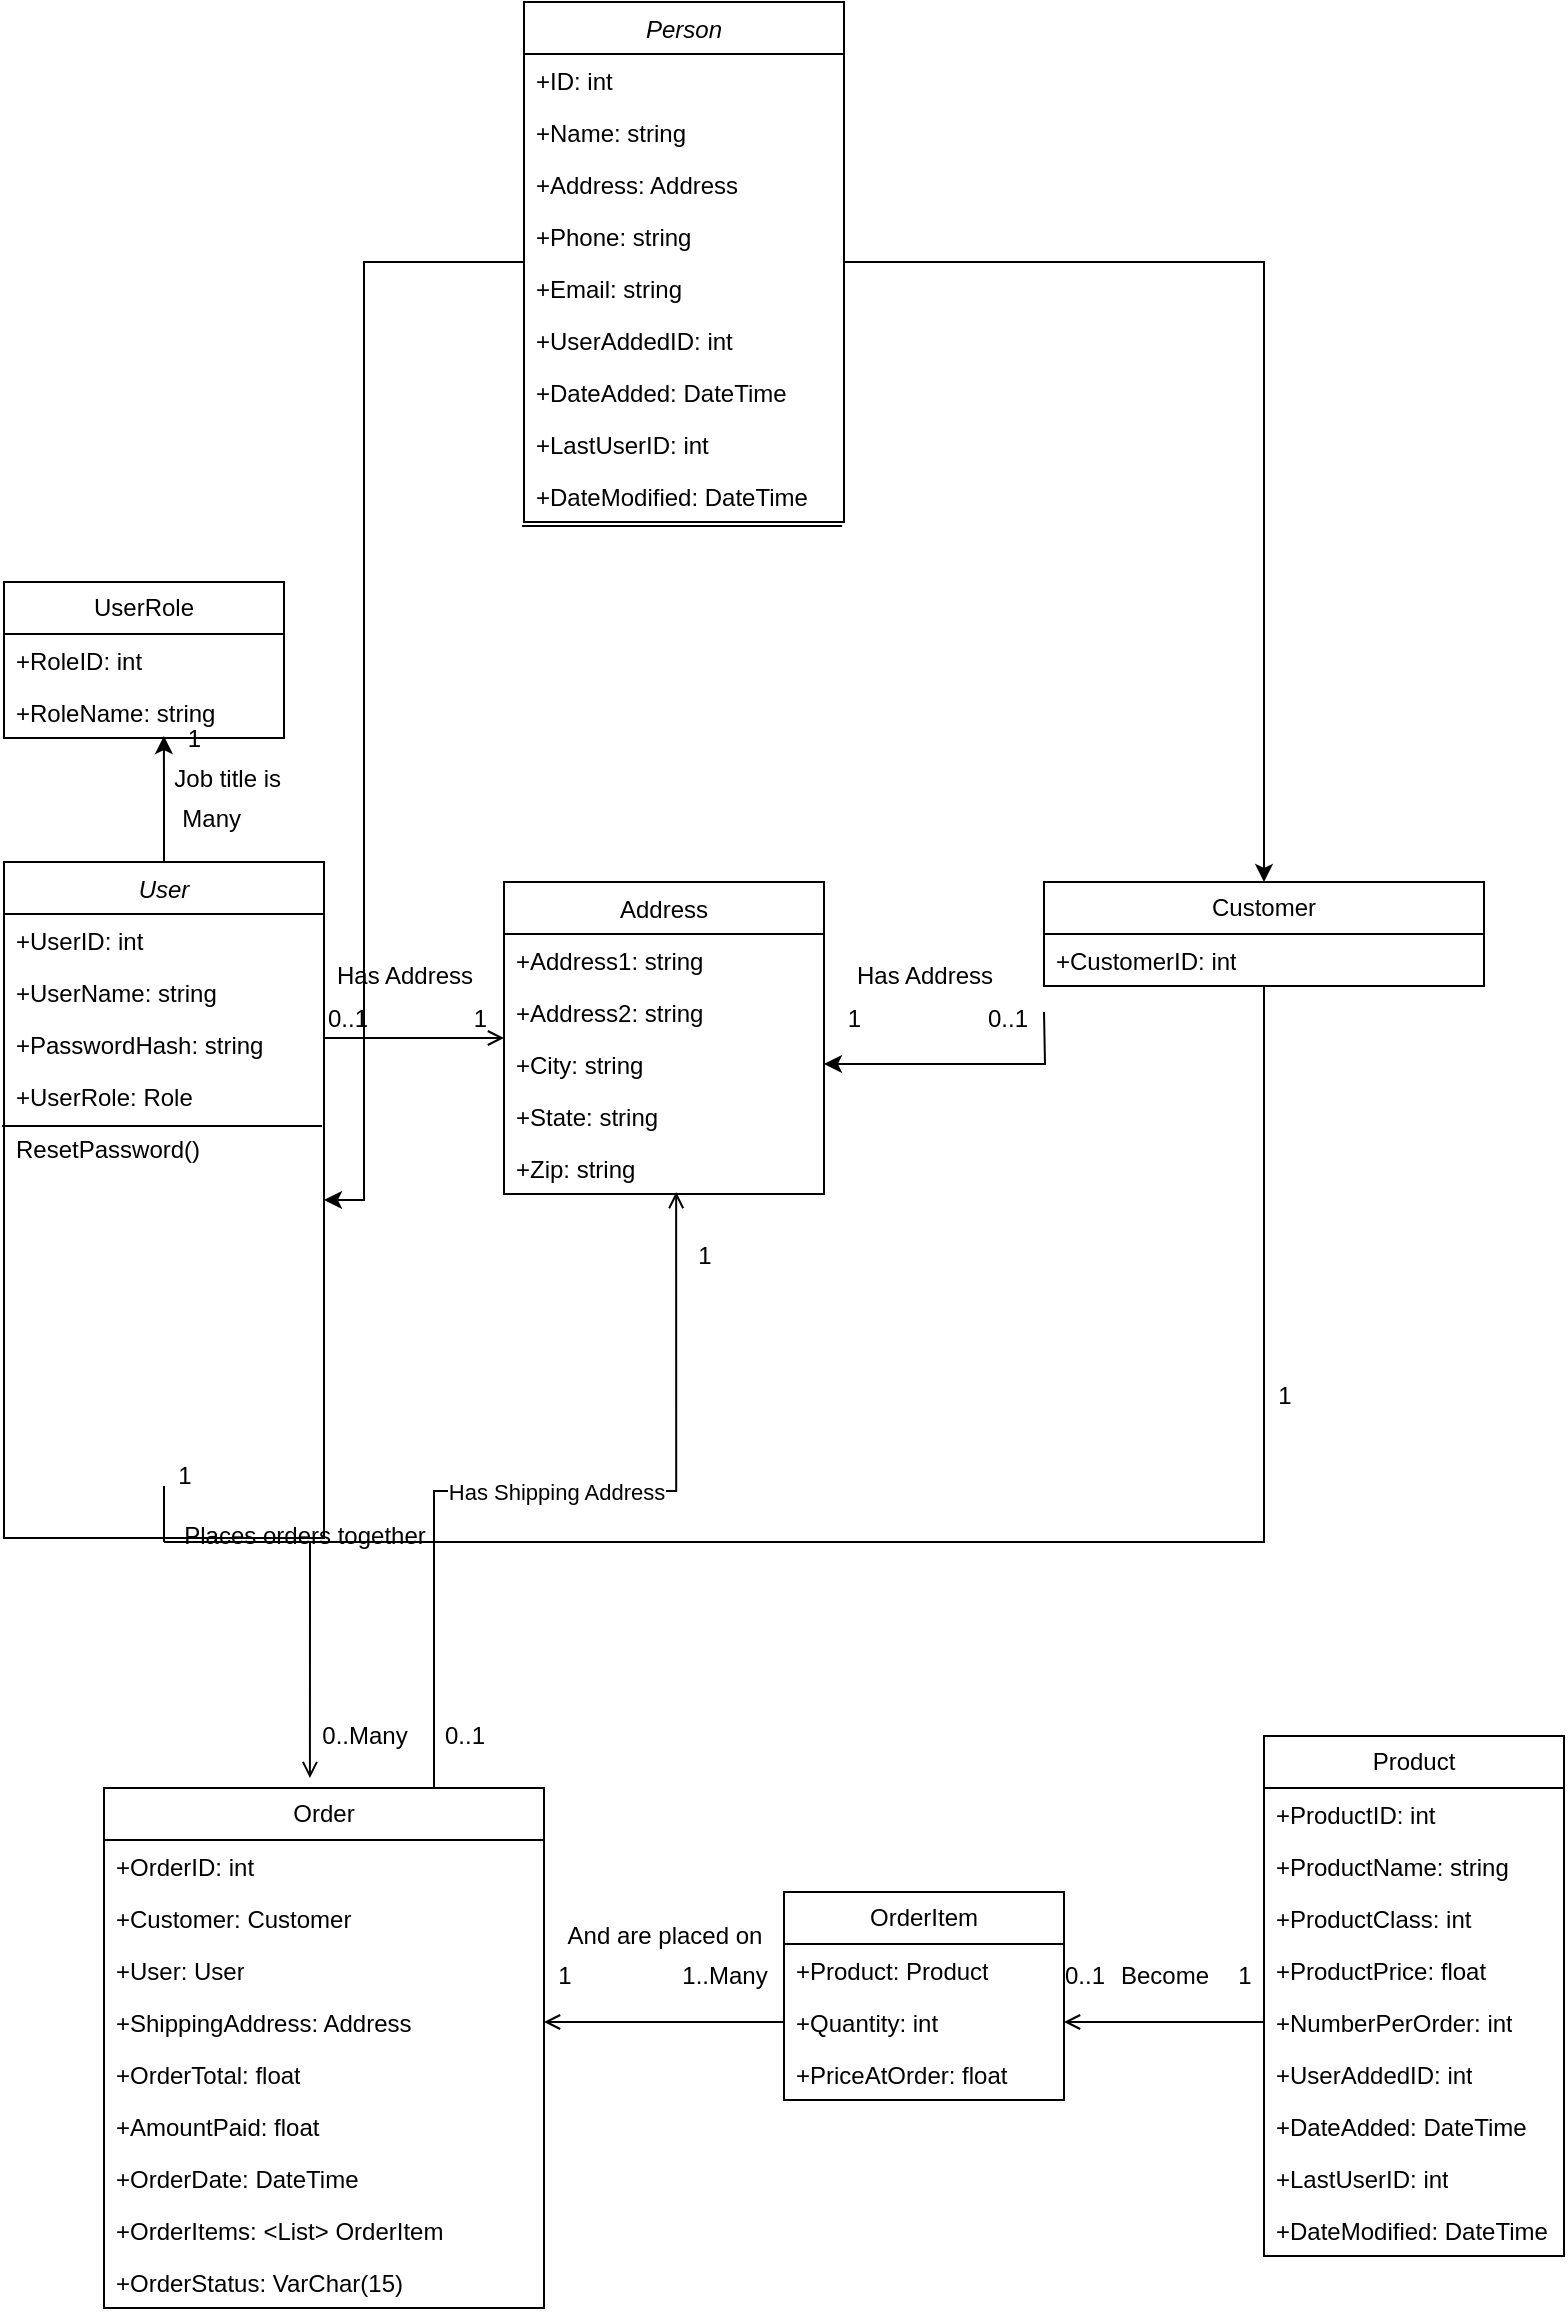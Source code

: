 <mxfile version="26.3.0">
  <diagram id="C5RBs43oDa-KdzZeNtuy" name="Page-1">
    <mxGraphModel dx="779" dy="1753" grid="1" gridSize="10" guides="1" tooltips="1" connect="1" arrows="1" fold="1" page="1" pageScale="1" pageWidth="827" pageHeight="1169" math="0" shadow="0">
      <root>
        <mxCell id="WIyWlLk6GJQsqaUBKTNV-0" />
        <mxCell id="WIyWlLk6GJQsqaUBKTNV-1" parent="WIyWlLk6GJQsqaUBKTNV-0" />
        <mxCell id="zkfFHV4jXpPFQw0GAbJ--0" value="User" style="swimlane;fontStyle=2;align=center;verticalAlign=top;childLayout=stackLayout;horizontal=1;startSize=26;horizontalStack=0;resizeParent=1;resizeLast=0;collapsible=1;marginBottom=0;rounded=0;shadow=0;strokeWidth=1;" parent="WIyWlLk6GJQsqaUBKTNV-1" vertex="1">
          <mxGeometry x="40" y="110" width="160" height="338" as="geometry">
            <mxRectangle x="230" y="140" width="160" height="26" as="alternateBounds" />
          </mxGeometry>
        </mxCell>
        <mxCell id="zkfFHV4jXpPFQw0GAbJ--1" value="+UserID: int" style="text;align=left;verticalAlign=top;spacingLeft=4;spacingRight=4;overflow=hidden;rotatable=0;points=[[0,0.5],[1,0.5]];portConstraint=eastwest;" parent="zkfFHV4jXpPFQw0GAbJ--0" vertex="1">
          <mxGeometry y="26" width="160" height="26" as="geometry" />
        </mxCell>
        <mxCell id="zkfFHV4jXpPFQw0GAbJ--2" value="+UserName: string" style="text;align=left;verticalAlign=top;spacingLeft=4;spacingRight=4;overflow=hidden;rotatable=0;points=[[0,0.5],[1,0.5]];portConstraint=eastwest;rounded=0;shadow=0;html=0;" parent="zkfFHV4jXpPFQw0GAbJ--0" vertex="1">
          <mxGeometry y="52" width="160" height="26" as="geometry" />
        </mxCell>
        <mxCell id="TjtjnftzlyrByDbNYmUO-1" value="+PasswordHash: string" style="text;align=left;verticalAlign=top;spacingLeft=4;spacingRight=4;overflow=hidden;rotatable=0;points=[[0,0.5],[1,0.5]];portConstraint=eastwest;rounded=0;shadow=0;html=0;" vertex="1" parent="zkfFHV4jXpPFQw0GAbJ--0">
          <mxGeometry y="78" width="160" height="26" as="geometry" />
        </mxCell>
        <mxCell id="zkfFHV4jXpPFQw0GAbJ--3" value="+UserRole: Role" style="text;align=left;verticalAlign=top;spacingLeft=4;spacingRight=4;overflow=hidden;rotatable=0;points=[[0,0.5],[1,0.5]];portConstraint=eastwest;rounded=0;shadow=0;html=0;" parent="zkfFHV4jXpPFQw0GAbJ--0" vertex="1">
          <mxGeometry y="104" width="160" height="26" as="geometry" />
        </mxCell>
        <mxCell id="TjtjnftzlyrByDbNYmUO-88" value="ResetPassword()" style="text;align=left;verticalAlign=top;spacingLeft=4;spacingRight=4;overflow=hidden;rotatable=0;points=[[0,0.5],[1,0.5]];portConstraint=eastwest;rounded=0;shadow=0;html=0;" vertex="1" parent="zkfFHV4jXpPFQw0GAbJ--0">
          <mxGeometry y="130" width="160" height="26" as="geometry" />
        </mxCell>
        <mxCell id="TjtjnftzlyrByDbNYmUO-90" value="" style="endArrow=none;html=1;rounded=0;entryX=0.994;entryY=0.077;entryDx=0;entryDy=0;entryPerimeter=0;exitX=-0.006;exitY=0.077;exitDx=0;exitDy=0;exitPerimeter=0;" edge="1" parent="zkfFHV4jXpPFQw0GAbJ--0" source="TjtjnftzlyrByDbNYmUO-88" target="TjtjnftzlyrByDbNYmUO-88">
          <mxGeometry width="50" height="50" relative="1" as="geometry">
            <mxPoint x="20" y="160" as="sourcePoint" />
            <mxPoint x="70" y="110" as="targetPoint" />
          </mxGeometry>
        </mxCell>
        <mxCell id="zkfFHV4jXpPFQw0GAbJ--17" value="Address" style="swimlane;fontStyle=0;align=center;verticalAlign=top;childLayout=stackLayout;horizontal=1;startSize=26;horizontalStack=0;resizeParent=1;resizeLast=0;collapsible=1;marginBottom=0;rounded=0;shadow=0;strokeWidth=1;" parent="WIyWlLk6GJQsqaUBKTNV-1" vertex="1">
          <mxGeometry x="290" y="120" width="160" height="156" as="geometry">
            <mxRectangle x="550" y="140" width="160" height="26" as="alternateBounds" />
          </mxGeometry>
        </mxCell>
        <mxCell id="zkfFHV4jXpPFQw0GAbJ--19" value="+Address1: string" style="text;align=left;verticalAlign=top;spacingLeft=4;spacingRight=4;overflow=hidden;rotatable=0;points=[[0,0.5],[1,0.5]];portConstraint=eastwest;rounded=0;shadow=0;html=0;" parent="zkfFHV4jXpPFQw0GAbJ--17" vertex="1">
          <mxGeometry y="26" width="160" height="26" as="geometry" />
        </mxCell>
        <mxCell id="TjtjnftzlyrByDbNYmUO-8" value="+Address2: string" style="text;align=left;verticalAlign=top;spacingLeft=4;spacingRight=4;overflow=hidden;rotatable=0;points=[[0,0.5],[1,0.5]];portConstraint=eastwest;rounded=0;shadow=0;html=0;" vertex="1" parent="zkfFHV4jXpPFQw0GAbJ--17">
          <mxGeometry y="52" width="160" height="26" as="geometry" />
        </mxCell>
        <mxCell id="zkfFHV4jXpPFQw0GAbJ--20" value="+City: string" style="text;align=left;verticalAlign=top;spacingLeft=4;spacingRight=4;overflow=hidden;rotatable=0;points=[[0,0.5],[1,0.5]];portConstraint=eastwest;rounded=0;shadow=0;html=0;" parent="zkfFHV4jXpPFQw0GAbJ--17" vertex="1">
          <mxGeometry y="78" width="160" height="26" as="geometry" />
        </mxCell>
        <mxCell id="zkfFHV4jXpPFQw0GAbJ--21" value="+State: string" style="text;align=left;verticalAlign=top;spacingLeft=4;spacingRight=4;overflow=hidden;rotatable=0;points=[[0,0.5],[1,0.5]];portConstraint=eastwest;rounded=0;shadow=0;html=0;" parent="zkfFHV4jXpPFQw0GAbJ--17" vertex="1">
          <mxGeometry y="104" width="160" height="26" as="geometry" />
        </mxCell>
        <mxCell id="zkfFHV4jXpPFQw0GAbJ--22" value="+Zip: string" style="text;align=left;verticalAlign=top;spacingLeft=4;spacingRight=4;overflow=hidden;rotatable=0;points=[[0,0.5],[1,0.5]];portConstraint=eastwest;rounded=0;shadow=0;html=0;" parent="zkfFHV4jXpPFQw0GAbJ--17" vertex="1">
          <mxGeometry y="130" width="160" height="26" as="geometry" />
        </mxCell>
        <mxCell id="zkfFHV4jXpPFQw0GAbJ--26" value="" style="endArrow=open;shadow=0;strokeWidth=1;rounded=0;curved=0;endFill=1;edgeStyle=elbowEdgeStyle;elbow=vertical;" parent="WIyWlLk6GJQsqaUBKTNV-1" source="zkfFHV4jXpPFQw0GAbJ--0" target="zkfFHV4jXpPFQw0GAbJ--17" edge="1">
          <mxGeometry x="0.5" y="41" relative="1" as="geometry">
            <mxPoint x="380" y="192" as="sourcePoint" />
            <mxPoint x="540" y="192" as="targetPoint" />
            <mxPoint x="-40" y="32" as="offset" />
          </mxGeometry>
        </mxCell>
        <mxCell id="zkfFHV4jXpPFQw0GAbJ--27" value="0..1" style="resizable=0;align=left;verticalAlign=bottom;labelBackgroundColor=none;fontSize=12;" parent="zkfFHV4jXpPFQw0GAbJ--26" connectable="0" vertex="1">
          <mxGeometry x="-1" relative="1" as="geometry">
            <mxPoint y="-1" as="offset" />
          </mxGeometry>
        </mxCell>
        <mxCell id="zkfFHV4jXpPFQw0GAbJ--28" value="1" style="resizable=0;align=right;verticalAlign=bottom;labelBackgroundColor=none;fontSize=12;" parent="zkfFHV4jXpPFQw0GAbJ--26" connectable="0" vertex="1">
          <mxGeometry x="1" relative="1" as="geometry">
            <mxPoint x="-7" y="-1" as="offset" />
          </mxGeometry>
        </mxCell>
        <mxCell id="zkfFHV4jXpPFQw0GAbJ--29" value="Has Address" style="text;html=1;resizable=0;points=[];;align=center;verticalAlign=middle;labelBackgroundColor=none;rounded=0;shadow=0;strokeWidth=1;fontSize=12;" parent="zkfFHV4jXpPFQw0GAbJ--26" vertex="1" connectable="0">
          <mxGeometry x="0.5" y="49" relative="1" as="geometry">
            <mxPoint x="-28" y="18" as="offset" />
          </mxGeometry>
        </mxCell>
        <mxCell id="TjtjnftzlyrByDbNYmUO-20" value="Has Address" style="text;html=1;resizable=0;points=[];;align=center;verticalAlign=middle;labelBackgroundColor=none;rounded=0;shadow=0;strokeWidth=1;fontSize=12;" vertex="1" connectable="0" parent="zkfFHV4jXpPFQw0GAbJ--26">
          <mxGeometry x="0.5" y="49" relative="1" as="geometry">
            <mxPoint x="232" y="18" as="offset" />
          </mxGeometry>
        </mxCell>
        <mxCell id="TjtjnftzlyrByDbNYmUO-21" value="0..1" style="resizable=0;align=left;verticalAlign=bottom;labelBackgroundColor=none;fontSize=12;" connectable="0" vertex="1" parent="zkfFHV4jXpPFQw0GAbJ--26">
          <mxGeometry x="-1" relative="1" as="geometry">
            <mxPoint x="330" y="-1" as="offset" />
          </mxGeometry>
        </mxCell>
        <mxCell id="TjtjnftzlyrByDbNYmUO-23" value="1" style="resizable=0;align=right;verticalAlign=bottom;labelBackgroundColor=none;fontSize=12;" connectable="0" vertex="1" parent="zkfFHV4jXpPFQw0GAbJ--26">
          <mxGeometry x="1" relative="1" as="geometry">
            <mxPoint x="180" y="-1" as="offset" />
          </mxGeometry>
        </mxCell>
        <mxCell id="TjtjnftzlyrByDbNYmUO-29" value="1" style="resizable=0;align=right;verticalAlign=bottom;labelBackgroundColor=none;fontSize=12;" connectable="0" vertex="1" parent="zkfFHV4jXpPFQw0GAbJ--26">
          <mxGeometry x="1" relative="1" as="geometry">
            <mxPoint x="-150" y="-141" as="offset" />
          </mxGeometry>
        </mxCell>
        <mxCell id="TjtjnftzlyrByDbNYmUO-30" value="Many" style="resizable=0;align=right;verticalAlign=bottom;labelBackgroundColor=none;fontSize=12;" connectable="0" vertex="1" parent="zkfFHV4jXpPFQw0GAbJ--26">
          <mxGeometry x="1" relative="1" as="geometry">
            <mxPoint x="-130" y="-101" as="offset" />
          </mxGeometry>
        </mxCell>
        <mxCell id="TjtjnftzlyrByDbNYmUO-31" value="Job title is" style="resizable=0;align=right;verticalAlign=bottom;labelBackgroundColor=none;fontSize=12;" connectable="0" vertex="1" parent="zkfFHV4jXpPFQw0GAbJ--26">
          <mxGeometry x="1" relative="1" as="geometry">
            <mxPoint x="-110" y="-121" as="offset" />
          </mxGeometry>
        </mxCell>
        <mxCell id="TjtjnftzlyrByDbNYmUO-59" value="1" style="text;html=1;resizable=0;points=[];;align=center;verticalAlign=middle;labelBackgroundColor=none;rounded=0;shadow=0;strokeWidth=1;fontSize=12;" vertex="1" connectable="0" parent="zkfFHV4jXpPFQw0GAbJ--26">
          <mxGeometry x="0.5" y="49" relative="1" as="geometry">
            <mxPoint x="52" y="518" as="offset" />
          </mxGeometry>
        </mxCell>
        <mxCell id="TjtjnftzlyrByDbNYmUO-60" value="0..1" style="text;html=1;resizable=0;points=[];;align=center;verticalAlign=middle;labelBackgroundColor=none;rounded=0;shadow=0;strokeWidth=1;fontSize=12;" vertex="1" connectable="0" parent="zkfFHV4jXpPFQw0GAbJ--26">
          <mxGeometry x="0.5" y="49" relative="1" as="geometry">
            <mxPoint x="312" y="518" as="offset" />
          </mxGeometry>
        </mxCell>
        <mxCell id="TjtjnftzlyrByDbNYmUO-65" value="Places orders together" style="text;html=1;resizable=0;points=[];;align=center;verticalAlign=middle;labelBackgroundColor=none;rounded=0;shadow=0;strokeWidth=1;fontSize=12;" vertex="1" connectable="0" parent="zkfFHV4jXpPFQw0GAbJ--26">
          <mxGeometry x="0.5" y="49" relative="1" as="geometry">
            <mxPoint x="-78" y="298" as="offset" />
          </mxGeometry>
        </mxCell>
        <mxCell id="TjtjnftzlyrByDbNYmUO-66" value="1" style="text;html=1;resizable=0;points=[];;align=center;verticalAlign=middle;labelBackgroundColor=none;rounded=0;shadow=0;strokeWidth=1;fontSize=12;" vertex="1" connectable="0" parent="zkfFHV4jXpPFQw0GAbJ--26">
          <mxGeometry x="0.5" y="49" relative="1" as="geometry">
            <mxPoint x="-138" y="268" as="offset" />
          </mxGeometry>
        </mxCell>
        <mxCell id="TjtjnftzlyrByDbNYmUO-67" value="1" style="text;html=1;resizable=0;points=[];;align=center;verticalAlign=middle;labelBackgroundColor=none;rounded=0;shadow=0;strokeWidth=1;fontSize=12;" vertex="1" connectable="0" parent="zkfFHV4jXpPFQw0GAbJ--26">
          <mxGeometry x="0.5" y="49" relative="1" as="geometry">
            <mxPoint x="412" y="228" as="offset" />
          </mxGeometry>
        </mxCell>
        <mxCell id="TjtjnftzlyrByDbNYmUO-68" value="0..Many" style="text;html=1;resizable=0;points=[];;align=center;verticalAlign=middle;labelBackgroundColor=none;rounded=0;shadow=0;strokeWidth=1;fontSize=12;" vertex="1" connectable="0" parent="zkfFHV4jXpPFQw0GAbJ--26">
          <mxGeometry x="0.5" y="49" relative="1" as="geometry">
            <mxPoint x="-48" y="398" as="offset" />
          </mxGeometry>
        </mxCell>
        <mxCell id="TjtjnftzlyrByDbNYmUO-74" value="1..Many" style="text;html=1;resizable=0;points=[];;align=center;verticalAlign=middle;labelBackgroundColor=none;rounded=0;shadow=0;strokeWidth=1;fontSize=12;" vertex="1" connectable="0" parent="zkfFHV4jXpPFQw0GAbJ--26">
          <mxGeometry x="0.5" y="49" relative="1" as="geometry">
            <mxPoint x="132" y="518" as="offset" />
          </mxGeometry>
        </mxCell>
        <mxCell id="TjtjnftzlyrByDbNYmUO-75" value="And are placed on" style="text;html=1;resizable=0;points=[];;align=center;verticalAlign=middle;labelBackgroundColor=none;rounded=0;shadow=0;strokeWidth=1;fontSize=12;" vertex="1" connectable="0" parent="zkfFHV4jXpPFQw0GAbJ--26">
          <mxGeometry x="0.5" y="49" relative="1" as="geometry">
            <mxPoint x="102" y="498" as="offset" />
          </mxGeometry>
        </mxCell>
        <mxCell id="TjtjnftzlyrByDbNYmUO-76" value="Become" style="text;html=1;resizable=0;points=[];;align=center;verticalAlign=middle;labelBackgroundColor=none;rounded=0;shadow=0;strokeWidth=1;fontSize=12;" vertex="1" connectable="0" parent="zkfFHV4jXpPFQw0GAbJ--26">
          <mxGeometry x="0.5" y="49" relative="1" as="geometry">
            <mxPoint x="352" y="518" as="offset" />
          </mxGeometry>
        </mxCell>
        <mxCell id="TjtjnftzlyrByDbNYmUO-77" value="1" style="text;html=1;resizable=0;points=[];;align=center;verticalAlign=middle;labelBackgroundColor=none;rounded=0;shadow=0;strokeWidth=1;fontSize=12;" vertex="1" connectable="0" parent="zkfFHV4jXpPFQw0GAbJ--26">
          <mxGeometry x="0.5" y="49" relative="1" as="geometry">
            <mxPoint x="392" y="518" as="offset" />
          </mxGeometry>
        </mxCell>
        <mxCell id="TjtjnftzlyrByDbNYmUO-85" value="1" style="text;html=1;resizable=0;points=[];;align=center;verticalAlign=middle;labelBackgroundColor=none;rounded=0;shadow=0;strokeWidth=1;fontSize=12;" vertex="1" connectable="0" parent="zkfFHV4jXpPFQw0GAbJ--26">
          <mxGeometry x="0.5" y="49" relative="1" as="geometry">
            <mxPoint x="122" y="158" as="offset" />
          </mxGeometry>
        </mxCell>
        <mxCell id="TjtjnftzlyrByDbNYmUO-86" value="0..1" style="text;html=1;resizable=0;points=[];;align=center;verticalAlign=middle;labelBackgroundColor=none;rounded=0;shadow=0;strokeWidth=1;fontSize=12;" vertex="1" connectable="0" parent="zkfFHV4jXpPFQw0GAbJ--26">
          <mxGeometry x="0.5" y="49" relative="1" as="geometry">
            <mxPoint x="2" y="398" as="offset" />
          </mxGeometry>
        </mxCell>
        <mxCell id="TjtjnftzlyrByDbNYmUO-9" value="Customer" style="swimlane;fontStyle=0;childLayout=stackLayout;horizontal=1;startSize=26;fillColor=none;horizontalStack=0;resizeParent=1;resizeParentMax=0;resizeLast=0;collapsible=1;marginBottom=0;whiteSpace=wrap;html=1;" vertex="1" parent="WIyWlLk6GJQsqaUBKTNV-1">
          <mxGeometry x="560" y="120" width="220" height="52" as="geometry" />
        </mxCell>
        <mxCell id="TjtjnftzlyrByDbNYmUO-10" value="+CustomerID: int" style="text;strokeColor=none;fillColor=none;align=left;verticalAlign=top;spacingLeft=4;spacingRight=4;overflow=hidden;rotatable=0;points=[[0,0.5],[1,0.5]];portConstraint=eastwest;whiteSpace=wrap;html=1;" vertex="1" parent="TjtjnftzlyrByDbNYmUO-9">
          <mxGeometry y="26" width="220" height="26" as="geometry" />
        </mxCell>
        <mxCell id="TjtjnftzlyrByDbNYmUO-24" value="UserRole" style="swimlane;fontStyle=0;childLayout=stackLayout;horizontal=1;startSize=26;fillColor=none;horizontalStack=0;resizeParent=1;resizeParentMax=0;resizeLast=0;collapsible=1;marginBottom=0;whiteSpace=wrap;html=1;" vertex="1" parent="WIyWlLk6GJQsqaUBKTNV-1">
          <mxGeometry x="40" y="-30" width="140" height="78" as="geometry" />
        </mxCell>
        <mxCell id="TjtjnftzlyrByDbNYmUO-25" value="+RoleID: int" style="text;strokeColor=none;fillColor=none;align=left;verticalAlign=top;spacingLeft=4;spacingRight=4;overflow=hidden;rotatable=0;points=[[0,0.5],[1,0.5]];portConstraint=eastwest;whiteSpace=wrap;html=1;" vertex="1" parent="TjtjnftzlyrByDbNYmUO-24">
          <mxGeometry y="26" width="140" height="26" as="geometry" />
        </mxCell>
        <mxCell id="TjtjnftzlyrByDbNYmUO-26" value="+RoleName: string" style="text;strokeColor=none;fillColor=none;align=left;verticalAlign=top;spacingLeft=4;spacingRight=4;overflow=hidden;rotatable=0;points=[[0,0.5],[1,0.5]];portConstraint=eastwest;whiteSpace=wrap;html=1;" vertex="1" parent="TjtjnftzlyrByDbNYmUO-24">
          <mxGeometry y="52" width="140" height="26" as="geometry" />
        </mxCell>
        <mxCell id="TjtjnftzlyrByDbNYmUO-33" style="edgeStyle=orthogonalEdgeStyle;rounded=0;orthogonalLoop=1;jettySize=auto;html=1;entryX=0.571;entryY=0.962;entryDx=0;entryDy=0;entryPerimeter=0;" edge="1" parent="WIyWlLk6GJQsqaUBKTNV-1" source="zkfFHV4jXpPFQw0GAbJ--0" target="TjtjnftzlyrByDbNYmUO-26">
          <mxGeometry relative="1" as="geometry" />
        </mxCell>
        <mxCell id="TjtjnftzlyrByDbNYmUO-34" value="Product" style="swimlane;fontStyle=0;childLayout=stackLayout;horizontal=1;startSize=26;fillColor=none;horizontalStack=0;resizeParent=1;resizeParentMax=0;resizeLast=0;collapsible=1;marginBottom=0;whiteSpace=wrap;html=1;" vertex="1" parent="WIyWlLk6GJQsqaUBKTNV-1">
          <mxGeometry x="670" y="547" width="150" height="260" as="geometry" />
        </mxCell>
        <mxCell id="TjtjnftzlyrByDbNYmUO-35" value="+ProductID: int" style="text;strokeColor=none;fillColor=none;align=left;verticalAlign=top;spacingLeft=4;spacingRight=4;overflow=hidden;rotatable=0;points=[[0,0.5],[1,0.5]];portConstraint=eastwest;whiteSpace=wrap;html=1;" vertex="1" parent="TjtjnftzlyrByDbNYmUO-34">
          <mxGeometry y="26" width="150" height="26" as="geometry" />
        </mxCell>
        <mxCell id="TjtjnftzlyrByDbNYmUO-36" value="+ProductName: string" style="text;strokeColor=none;fillColor=none;align=left;verticalAlign=top;spacingLeft=4;spacingRight=4;overflow=hidden;rotatable=0;points=[[0,0.5],[1,0.5]];portConstraint=eastwest;whiteSpace=wrap;html=1;" vertex="1" parent="TjtjnftzlyrByDbNYmUO-34">
          <mxGeometry y="52" width="150" height="26" as="geometry" />
        </mxCell>
        <mxCell id="TjtjnftzlyrByDbNYmUO-37" value="+ProductClass: int" style="text;strokeColor=none;fillColor=none;align=left;verticalAlign=top;spacingLeft=4;spacingRight=4;overflow=hidden;rotatable=0;points=[[0,0.5],[1,0.5]];portConstraint=eastwest;whiteSpace=wrap;html=1;" vertex="1" parent="TjtjnftzlyrByDbNYmUO-34">
          <mxGeometry y="78" width="150" height="26" as="geometry" />
        </mxCell>
        <mxCell id="TjtjnftzlyrByDbNYmUO-38" value="+ProductPrice: float" style="text;strokeColor=none;fillColor=none;align=left;verticalAlign=top;spacingLeft=4;spacingRight=4;overflow=hidden;rotatable=0;points=[[0,0.5],[1,0.5]];portConstraint=eastwest;whiteSpace=wrap;html=1;" vertex="1" parent="TjtjnftzlyrByDbNYmUO-34">
          <mxGeometry y="104" width="150" height="26" as="geometry" />
        </mxCell>
        <mxCell id="TjtjnftzlyrByDbNYmUO-39" value="+NumberPerOrder: int" style="text;strokeColor=none;fillColor=none;align=left;verticalAlign=top;spacingLeft=4;spacingRight=4;overflow=hidden;rotatable=0;points=[[0,0.5],[1,0.5]];portConstraint=eastwest;whiteSpace=wrap;html=1;" vertex="1" parent="TjtjnftzlyrByDbNYmUO-34">
          <mxGeometry y="130" width="150" height="26" as="geometry" />
        </mxCell>
        <mxCell id="TjtjnftzlyrByDbNYmUO-40" value="+UserAddedID: int" style="text;strokeColor=none;fillColor=none;align=left;verticalAlign=top;spacingLeft=4;spacingRight=4;overflow=hidden;rotatable=0;points=[[0,0.5],[1,0.5]];portConstraint=eastwest;whiteSpace=wrap;html=1;" vertex="1" parent="TjtjnftzlyrByDbNYmUO-34">
          <mxGeometry y="156" width="150" height="26" as="geometry" />
        </mxCell>
        <mxCell id="TjtjnftzlyrByDbNYmUO-41" value="+DateAdded: DateTime" style="text;strokeColor=none;fillColor=none;align=left;verticalAlign=top;spacingLeft=4;spacingRight=4;overflow=hidden;rotatable=0;points=[[0,0.5],[1,0.5]];portConstraint=eastwest;whiteSpace=wrap;html=1;" vertex="1" parent="TjtjnftzlyrByDbNYmUO-34">
          <mxGeometry y="182" width="150" height="26" as="geometry" />
        </mxCell>
        <mxCell id="TjtjnftzlyrByDbNYmUO-42" value="+LastUserID: int" style="text;strokeColor=none;fillColor=none;align=left;verticalAlign=top;spacingLeft=4;spacingRight=4;overflow=hidden;rotatable=0;points=[[0,0.5],[1,0.5]];portConstraint=eastwest;whiteSpace=wrap;html=1;" vertex="1" parent="TjtjnftzlyrByDbNYmUO-34">
          <mxGeometry y="208" width="150" height="26" as="geometry" />
        </mxCell>
        <mxCell id="TjtjnftzlyrByDbNYmUO-43" value="+DateModified: DateTime" style="text;strokeColor=none;fillColor=none;align=left;verticalAlign=top;spacingLeft=4;spacingRight=4;overflow=hidden;rotatable=0;points=[[0,0.5],[1,0.5]];portConstraint=eastwest;whiteSpace=wrap;html=1;" vertex="1" parent="TjtjnftzlyrByDbNYmUO-34">
          <mxGeometry y="234" width="150" height="26" as="geometry" />
        </mxCell>
        <mxCell id="TjtjnftzlyrByDbNYmUO-44" value="Order" style="swimlane;fontStyle=0;childLayout=stackLayout;horizontal=1;startSize=26;fillColor=none;horizontalStack=0;resizeParent=1;resizeParentMax=0;resizeLast=0;collapsible=1;marginBottom=0;whiteSpace=wrap;html=1;" vertex="1" parent="WIyWlLk6GJQsqaUBKTNV-1">
          <mxGeometry x="90" y="573" width="220" height="260" as="geometry" />
        </mxCell>
        <mxCell id="TjtjnftzlyrByDbNYmUO-45" value="+OrderID: int" style="text;strokeColor=none;fillColor=none;align=left;verticalAlign=top;spacingLeft=4;spacingRight=4;overflow=hidden;rotatable=0;points=[[0,0.5],[1,0.5]];portConstraint=eastwest;whiteSpace=wrap;html=1;" vertex="1" parent="TjtjnftzlyrByDbNYmUO-44">
          <mxGeometry y="26" width="220" height="26" as="geometry" />
        </mxCell>
        <mxCell id="TjtjnftzlyrByDbNYmUO-46" value="+Customer: Customer" style="text;strokeColor=none;fillColor=none;align=left;verticalAlign=top;spacingLeft=4;spacingRight=4;overflow=hidden;rotatable=0;points=[[0,0.5],[1,0.5]];portConstraint=eastwest;whiteSpace=wrap;html=1;" vertex="1" parent="TjtjnftzlyrByDbNYmUO-44">
          <mxGeometry y="52" width="220" height="26" as="geometry" />
        </mxCell>
        <mxCell id="TjtjnftzlyrByDbNYmUO-79" value="+User: User" style="text;strokeColor=none;fillColor=none;align=left;verticalAlign=top;spacingLeft=4;spacingRight=4;overflow=hidden;rotatable=0;points=[[0,0.5],[1,0.5]];portConstraint=eastwest;whiteSpace=wrap;html=1;" vertex="1" parent="TjtjnftzlyrByDbNYmUO-44">
          <mxGeometry y="78" width="220" height="26" as="geometry" />
        </mxCell>
        <mxCell id="TjtjnftzlyrByDbNYmUO-47" value="+ShippingAddress: Address" style="text;strokeColor=none;fillColor=none;align=left;verticalAlign=top;spacingLeft=4;spacingRight=4;overflow=hidden;rotatable=0;points=[[0,0.5],[1,0.5]];portConstraint=eastwest;whiteSpace=wrap;html=1;" vertex="1" parent="TjtjnftzlyrByDbNYmUO-44">
          <mxGeometry y="104" width="220" height="26" as="geometry" />
        </mxCell>
        <mxCell id="TjtjnftzlyrByDbNYmUO-48" value="+OrderTotal: float" style="text;strokeColor=none;fillColor=none;align=left;verticalAlign=top;spacingLeft=4;spacingRight=4;overflow=hidden;rotatable=0;points=[[0,0.5],[1,0.5]];portConstraint=eastwest;whiteSpace=wrap;html=1;" vertex="1" parent="TjtjnftzlyrByDbNYmUO-44">
          <mxGeometry y="130" width="220" height="26" as="geometry" />
        </mxCell>
        <mxCell id="TjtjnftzlyrByDbNYmUO-49" value="+AmountPaid: float" style="text;strokeColor=none;fillColor=none;align=left;verticalAlign=top;spacingLeft=4;spacingRight=4;overflow=hidden;rotatable=0;points=[[0,0.5],[1,0.5]];portConstraint=eastwest;whiteSpace=wrap;html=1;" vertex="1" parent="TjtjnftzlyrByDbNYmUO-44">
          <mxGeometry y="156" width="220" height="26" as="geometry" />
        </mxCell>
        <mxCell id="TjtjnftzlyrByDbNYmUO-50" value="+OrderDate: DateTime" style="text;strokeColor=none;fillColor=none;align=left;verticalAlign=top;spacingLeft=4;spacingRight=4;overflow=hidden;rotatable=0;points=[[0,0.5],[1,0.5]];portConstraint=eastwest;whiteSpace=wrap;html=1;" vertex="1" parent="TjtjnftzlyrByDbNYmUO-44">
          <mxGeometry y="182" width="220" height="26" as="geometry" />
        </mxCell>
        <mxCell id="TjtjnftzlyrByDbNYmUO-53" value="+OrderItems: &amp;lt;List&amp;gt; OrderItem" style="text;strokeColor=none;fillColor=none;align=left;verticalAlign=top;spacingLeft=4;spacingRight=4;overflow=hidden;rotatable=0;points=[[0,0.5],[1,0.5]];portConstraint=eastwest;whiteSpace=wrap;html=1;" vertex="1" parent="TjtjnftzlyrByDbNYmUO-44">
          <mxGeometry y="208" width="220" height="26" as="geometry" />
        </mxCell>
        <mxCell id="TjtjnftzlyrByDbNYmUO-91" value="+OrderStatus: VarChar(15)" style="text;strokeColor=none;fillColor=none;align=left;verticalAlign=top;spacingLeft=4;spacingRight=4;overflow=hidden;rotatable=0;points=[[0,0.5],[1,0.5]];portConstraint=eastwest;whiteSpace=wrap;html=1;" vertex="1" parent="TjtjnftzlyrByDbNYmUO-44">
          <mxGeometry y="234" width="220" height="26" as="geometry" />
        </mxCell>
        <mxCell id="TjtjnftzlyrByDbNYmUO-61" style="edgeStyle=orthogonalEdgeStyle;rounded=0;orthogonalLoop=1;jettySize=auto;html=1;entryX=0.468;entryY=-0.019;entryDx=0;entryDy=0;entryPerimeter=0;endArrow=open;endFill=0;" edge="1" parent="WIyWlLk6GJQsqaUBKTNV-1" source="TjtjnftzlyrByDbNYmUO-9" target="TjtjnftzlyrByDbNYmUO-44">
          <mxGeometry relative="1" as="geometry">
            <Array as="points">
              <mxPoint x="670" y="450" />
              <mxPoint x="193" y="450" />
            </Array>
          </mxGeometry>
        </mxCell>
        <mxCell id="TjtjnftzlyrByDbNYmUO-63" value="" style="endArrow=none;html=1;rounded=0;" edge="1" parent="WIyWlLk6GJQsqaUBKTNV-1">
          <mxGeometry width="50" height="50" relative="1" as="geometry">
            <mxPoint x="120" y="450" as="sourcePoint" />
            <mxPoint x="120" y="422" as="targetPoint" />
          </mxGeometry>
        </mxCell>
        <mxCell id="TjtjnftzlyrByDbNYmUO-64" value="" style="endArrow=none;html=1;rounded=0;" edge="1" parent="WIyWlLk6GJQsqaUBKTNV-1">
          <mxGeometry width="50" height="50" relative="1" as="geometry">
            <mxPoint x="120" y="450" as="sourcePoint" />
            <mxPoint x="200" y="450" as="targetPoint" />
          </mxGeometry>
        </mxCell>
        <mxCell id="TjtjnftzlyrByDbNYmUO-69" value="OrderItem" style="swimlane;fontStyle=0;childLayout=stackLayout;horizontal=1;startSize=26;fillColor=none;horizontalStack=0;resizeParent=1;resizeParentMax=0;resizeLast=0;collapsible=1;marginBottom=0;whiteSpace=wrap;html=1;" vertex="1" parent="WIyWlLk6GJQsqaUBKTNV-1">
          <mxGeometry x="430" y="625" width="140" height="104" as="geometry" />
        </mxCell>
        <mxCell id="TjtjnftzlyrByDbNYmUO-70" value="+Product: Product" style="text;strokeColor=none;fillColor=none;align=left;verticalAlign=top;spacingLeft=4;spacingRight=4;overflow=hidden;rotatable=0;points=[[0,0.5],[1,0.5]];portConstraint=eastwest;whiteSpace=wrap;html=1;" vertex="1" parent="TjtjnftzlyrByDbNYmUO-69">
          <mxGeometry y="26" width="140" height="26" as="geometry" />
        </mxCell>
        <mxCell id="TjtjnftzlyrByDbNYmUO-71" value="+Quantity: int" style="text;strokeColor=none;fillColor=none;align=left;verticalAlign=top;spacingLeft=4;spacingRight=4;overflow=hidden;rotatable=0;points=[[0,0.5],[1,0.5]];portConstraint=eastwest;whiteSpace=wrap;html=1;" vertex="1" parent="TjtjnftzlyrByDbNYmUO-69">
          <mxGeometry y="52" width="140" height="26" as="geometry" />
        </mxCell>
        <mxCell id="TjtjnftzlyrByDbNYmUO-72" value="+PriceAtOrder: float" style="text;strokeColor=none;fillColor=none;align=left;verticalAlign=top;spacingLeft=4;spacingRight=4;overflow=hidden;rotatable=0;points=[[0,0.5],[1,0.5]];portConstraint=eastwest;whiteSpace=wrap;html=1;" vertex="1" parent="TjtjnftzlyrByDbNYmUO-69">
          <mxGeometry y="78" width="140" height="26" as="geometry" />
        </mxCell>
        <mxCell id="TjtjnftzlyrByDbNYmUO-73" style="edgeStyle=orthogonalEdgeStyle;rounded=0;orthogonalLoop=1;jettySize=auto;html=1;entryX=1;entryY=0.5;entryDx=0;entryDy=0;endArrow=open;endFill=0;" edge="1" parent="WIyWlLk6GJQsqaUBKTNV-1" source="TjtjnftzlyrByDbNYmUO-39" target="TjtjnftzlyrByDbNYmUO-71">
          <mxGeometry relative="1" as="geometry" />
        </mxCell>
        <mxCell id="TjtjnftzlyrByDbNYmUO-80" style="edgeStyle=orthogonalEdgeStyle;rounded=0;orthogonalLoop=1;jettySize=auto;html=1;entryX=1;entryY=0.5;entryDx=0;entryDy=0;endArrow=open;endFill=0;" edge="1" parent="WIyWlLk6GJQsqaUBKTNV-1" source="TjtjnftzlyrByDbNYmUO-71" target="TjtjnftzlyrByDbNYmUO-47">
          <mxGeometry relative="1" as="geometry" />
        </mxCell>
        <mxCell id="TjtjnftzlyrByDbNYmUO-82" value="Has Shipping Address" style="edgeStyle=orthogonalEdgeStyle;rounded=0;orthogonalLoop=1;jettySize=auto;html=1;exitX=0.75;exitY=0;exitDx=0;exitDy=0;entryX=0.538;entryY=0.962;entryDx=0;entryDy=0;entryPerimeter=0;endArrow=open;endFill=0;" edge="1" parent="WIyWlLk6GJQsqaUBKTNV-1" source="TjtjnftzlyrByDbNYmUO-44" target="zkfFHV4jXpPFQw0GAbJ--22">
          <mxGeometry relative="1" as="geometry" />
        </mxCell>
        <mxCell id="TjtjnftzlyrByDbNYmUO-87" style="edgeStyle=orthogonalEdgeStyle;rounded=0;orthogonalLoop=1;jettySize=auto;html=1;" edge="1" parent="WIyWlLk6GJQsqaUBKTNV-1" target="zkfFHV4jXpPFQw0GAbJ--20">
          <mxGeometry relative="1" as="geometry">
            <mxPoint x="560" y="185" as="sourcePoint" />
          </mxGeometry>
        </mxCell>
        <mxCell id="TjtjnftzlyrByDbNYmUO-106" style="edgeStyle=orthogonalEdgeStyle;rounded=0;orthogonalLoop=1;jettySize=auto;html=1;entryX=0.5;entryY=0;entryDx=0;entryDy=0;" edge="1" parent="WIyWlLk6GJQsqaUBKTNV-1" source="TjtjnftzlyrByDbNYmUO-92" target="TjtjnftzlyrByDbNYmUO-9">
          <mxGeometry relative="1" as="geometry" />
        </mxCell>
        <mxCell id="TjtjnftzlyrByDbNYmUO-107" style="edgeStyle=orthogonalEdgeStyle;rounded=0;orthogonalLoop=1;jettySize=auto;html=1;" edge="1" parent="WIyWlLk6GJQsqaUBKTNV-1" source="TjtjnftzlyrByDbNYmUO-92" target="zkfFHV4jXpPFQw0GAbJ--0">
          <mxGeometry relative="1" as="geometry">
            <Array as="points">
              <mxPoint x="220" y="-190" />
              <mxPoint x="220" y="279" />
            </Array>
          </mxGeometry>
        </mxCell>
        <mxCell id="TjtjnftzlyrByDbNYmUO-92" value="Person" style="swimlane;fontStyle=2;align=center;verticalAlign=top;childLayout=stackLayout;horizontal=1;startSize=26;horizontalStack=0;resizeParent=1;resizeLast=0;collapsible=1;marginBottom=0;rounded=0;shadow=0;strokeWidth=1;" vertex="1" parent="WIyWlLk6GJQsqaUBKTNV-1">
          <mxGeometry x="300" y="-320" width="160" height="260" as="geometry">
            <mxRectangle x="230" y="140" width="160" height="26" as="alternateBounds" />
          </mxGeometry>
        </mxCell>
        <mxCell id="TjtjnftzlyrByDbNYmUO-93" value="+ID: int" style="text;align=left;verticalAlign=top;spacingLeft=4;spacingRight=4;overflow=hidden;rotatable=0;points=[[0,0.5],[1,0.5]];portConstraint=eastwest;" vertex="1" parent="TjtjnftzlyrByDbNYmUO-92">
          <mxGeometry y="26" width="160" height="26" as="geometry" />
        </mxCell>
        <mxCell id="TjtjnftzlyrByDbNYmUO-94" value="+Name: string" style="text;align=left;verticalAlign=top;spacingLeft=4;spacingRight=4;overflow=hidden;rotatable=0;points=[[0,0.5],[1,0.5]];portConstraint=eastwest;rounded=0;shadow=0;html=0;" vertex="1" parent="TjtjnftzlyrByDbNYmUO-92">
          <mxGeometry y="52" width="160" height="26" as="geometry" />
        </mxCell>
        <mxCell id="TjtjnftzlyrByDbNYmUO-97" value="+Address: Address" style="text;align=left;verticalAlign=top;spacingLeft=4;spacingRight=4;overflow=hidden;rotatable=0;points=[[0,0.5],[1,0.5]];portConstraint=eastwest;rounded=0;shadow=0;html=0;" vertex="1" parent="TjtjnftzlyrByDbNYmUO-92">
          <mxGeometry y="78" width="160" height="26" as="geometry" />
        </mxCell>
        <mxCell id="TjtjnftzlyrByDbNYmUO-98" value="+Phone: string" style="text;align=left;verticalAlign=top;spacingLeft=4;spacingRight=4;overflow=hidden;rotatable=0;points=[[0,0.5],[1,0.5]];portConstraint=eastwest;rounded=0;shadow=0;html=0;" vertex="1" parent="TjtjnftzlyrByDbNYmUO-92">
          <mxGeometry y="104" width="160" height="26" as="geometry" />
        </mxCell>
        <mxCell id="TjtjnftzlyrByDbNYmUO-99" value="+Email: string" style="text;align=left;verticalAlign=top;spacingLeft=4;spacingRight=4;overflow=hidden;rotatable=0;points=[[0,0.5],[1,0.5]];portConstraint=eastwest;rounded=0;shadow=0;html=0;" vertex="1" parent="TjtjnftzlyrByDbNYmUO-92">
          <mxGeometry y="130" width="160" height="26" as="geometry" />
        </mxCell>
        <mxCell id="TjtjnftzlyrByDbNYmUO-100" value="+UserAddedID: int" style="text;align=left;verticalAlign=top;spacingLeft=4;spacingRight=4;overflow=hidden;rotatable=0;points=[[0,0.5],[1,0.5]];portConstraint=eastwest;rounded=0;shadow=0;html=0;" vertex="1" parent="TjtjnftzlyrByDbNYmUO-92">
          <mxGeometry y="156" width="160" height="26" as="geometry" />
        </mxCell>
        <mxCell id="TjtjnftzlyrByDbNYmUO-101" value="+DateAdded: DateTime" style="text;align=left;verticalAlign=top;spacingLeft=4;spacingRight=4;overflow=hidden;rotatable=0;points=[[0,0.5],[1,0.5]];portConstraint=eastwest;rounded=0;shadow=0;html=0;" vertex="1" parent="TjtjnftzlyrByDbNYmUO-92">
          <mxGeometry y="182" width="160" height="26" as="geometry" />
        </mxCell>
        <mxCell id="TjtjnftzlyrByDbNYmUO-102" value="+LastUserID: int" style="text;align=left;verticalAlign=top;spacingLeft=4;spacingRight=4;overflow=hidden;rotatable=0;points=[[0,0.5],[1,0.5]];portConstraint=eastwest;rounded=0;shadow=0;html=0;" vertex="1" parent="TjtjnftzlyrByDbNYmUO-92">
          <mxGeometry y="208" width="160" height="26" as="geometry" />
        </mxCell>
        <mxCell id="TjtjnftzlyrByDbNYmUO-103" value="+DateModified: DateTime" style="text;align=left;verticalAlign=top;spacingLeft=4;spacingRight=4;overflow=hidden;rotatable=0;points=[[0,0.5],[1,0.5]];portConstraint=eastwest;rounded=0;shadow=0;html=0;" vertex="1" parent="TjtjnftzlyrByDbNYmUO-92">
          <mxGeometry y="234" width="160" height="26" as="geometry" />
        </mxCell>
        <mxCell id="TjtjnftzlyrByDbNYmUO-105" value="" style="endArrow=none;html=1;rounded=0;entryX=0.994;entryY=0.077;entryDx=0;entryDy=0;entryPerimeter=0;exitX=-0.006;exitY=0.077;exitDx=0;exitDy=0;exitPerimeter=0;" edge="1" parent="TjtjnftzlyrByDbNYmUO-92">
          <mxGeometry width="50" height="50" relative="1" as="geometry">
            <mxPoint x="-0.96" y="262.002" as="sourcePoint" />
            <mxPoint x="159.04" y="262.002" as="targetPoint" />
          </mxGeometry>
        </mxCell>
      </root>
    </mxGraphModel>
  </diagram>
</mxfile>
